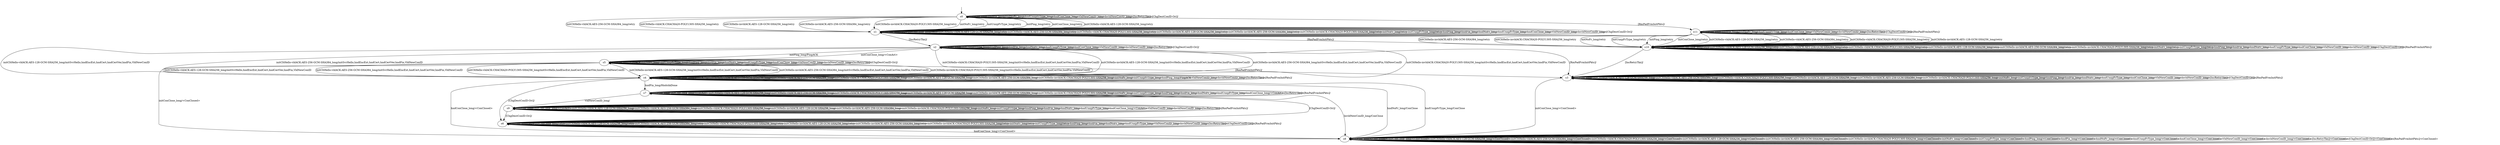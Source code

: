 digraph "../results/quiclyModels/quicly-BWR-lCS-0/learnedModel" {
s0 [label=s0];
s1 [label=s1];
s2 [label=s2];
s3 [label=s3];
s4 [label=s4];
s5 [label=s5];
s6 [label=s6];
s7 [label=s7];
s8 [label=s8];
s9 [label=s9];
s10 [label=s10];
s11 [label=s11];
s0 -> s1  [label="initPing_long/retry "];
s0 -> s1  [label="initConClose_long/retry "];
s0 -> s1  [label="initCltHello-vldACK:AES-128-GCM-SHA256_long/retry "];
s0 -> s1  [label="initCltHello-vldACK:AES-256-GCM-SHA384_long/retry "];
s0 -> s1  [label="initCltHello-vldACK:CHACHA20-POLY1305-SHA256_long/retry "];
s0 -> s1  [label="initCltHello-invldACK:AES-128-GCM-SHA256_long/retry "];
s0 -> s1  [label="initCltHello-invldACK:AES-256-GCM-SHA384_long/retry "];
s0 -> s1  [label="initCltHello-invldACK:CHACHA20-POLY1305-SHA256_long/retry "];
s0 -> s1  [label="initNoFr_long/retry "];
s0 -> s1  [label="initUnxpFrType_long/retry "];
s0 -> s0  [label="hndPing_long/ "];
s0 -> s0  [label="hndFin_long/ "];
s0 -> s0  [label="hndNoFr_long/ "];
s0 -> s0  [label="hndUnxpFrType_long/ "];
s0 -> s0  [label="hndConClose_long/ "];
s0 -> s0  [label="VldNewConID_long/ "];
s0 -> s0  [label="InvldNewConID_long/ "];
s0 -> s0  [label="[IncRetryTkn]/ "];
s0 -> s0  [label="[ChgDestConID-Ori]/ "];
s0 -> s11  [label="[RmPadFrmInitPkts]/ "];
s1 -> s1  [label="initPing_long/retry "];
s1 -> s1  [label="initConClose_long/retry "];
s1 -> s1  [label="initCltHello-vldACK:AES-128-GCM-SHA256_long/retry "];
s1 -> s1  [label="initCltHello-vldACK:AES-256-GCM-SHA384_long/retry "];
s1 -> s1  [label="initCltHello-vldACK:CHACHA20-POLY1305-SHA256_long/retry "];
s1 -> s1  [label="initCltHello-invldACK:AES-128-GCM-SHA256_long/retry "];
s1 -> s1  [label="initCltHello-invldACK:AES-256-GCM-SHA384_long/retry "];
s1 -> s1  [label="initCltHello-invldACK:CHACHA20-POLY1305-SHA256_long/retry "];
s1 -> s1  [label="initNoFr_long/retry "];
s1 -> s1  [label="initUnxpFrType_long/retry "];
s1 -> s1  [label="hndPing_long/ "];
s1 -> s1  [label="hndFin_long/ "];
s1 -> s1  [label="hndNoFr_long/ "];
s1 -> s1  [label="hndUnxpFrType_long/ "];
s1 -> s1  [label="hndConClose_long/ "];
s1 -> s1  [label="VldNewConID_long/ "];
s1 -> s1  [label="InvldNewConID_long/ "];
s1 -> s2  [label="[IncRetryTkn]/ "];
s1 -> s1  [label="[ChgDestConID-Ori]/ "];
s1 -> s10  [label="[RmPadFrmInitPkts]/ "];
s2 -> s5  [label="initPing_long/PingACK "];
s2 -> s5  [label="initConClose_long/<ConAct> "];
s2 -> s4  [label="initCltHello-vldACK:AES-128-GCM-SHA256_long/initSvrHello,hndEncExt,hndCert,hndCertVer,hndFin,VldNewConID "];
s2 -> s4  [label="initCltHello-vldACK:AES-256-GCM-SHA384_long/initSvrHello,hndEncExt,hndCert,hndCertVer,hndFin,VldNewConID "];
s2 -> s4  [label="initCltHello-vldACK:CHACHA20-POLY1305-SHA256_long/initSvrHello,hndEncExt,hndCert,hndCertVer,hndFin,VldNewConID "];
s2 -> s4  [label="initCltHello-invldACK:AES-128-GCM-SHA256_long/initSvrHello,hndEncExt,hndCert,hndCertVer,hndFin,VldNewConID "];
s2 -> s4  [label="initCltHello-invldACK:AES-256-GCM-SHA384_long/initSvrHello,hndEncExt,hndCert,hndCertVer,hndFin,VldNewConID "];
s2 -> s4  [label="initCltHello-invldACK:CHACHA20-POLY1305-SHA256_long/initSvrHello,hndEncExt,hndCert,hndCertVer,hndFin,VldNewConID "];
s2 -> s2  [label="initNoFr_long/ "];
s2 -> s2  [label="initUnxpFrType_long/ "];
s2 -> s2  [label="hndPing_long/ "];
s2 -> s2  [label="hndFin_long/ "];
s2 -> s2  [label="hndNoFr_long/ "];
s2 -> s2  [label="hndUnxpFrType_long/ "];
s2 -> s2  [label="hndConClose_long/ "];
s2 -> s2  [label="VldNewConID_long/ "];
s2 -> s2  [label="InvldNewConID_long/ "];
s2 -> s2  [label="[IncRetryTkn]/ "];
s2 -> s2  [label="[ChgDestConID-Ori]/ "];
s2 -> s3  [label="[RmPadFrmInitPkts]/ "];
s3 -> s3  [label="initPing_long/ "];
s3 -> s8  [label="initConClose_long/<ConClosed> "];
s3 -> s3  [label="initCltHello-vldACK:AES-128-GCM-SHA256_long/ "];
s3 -> s3  [label="initCltHello-vldACK:AES-256-GCM-SHA384_long/ "];
s3 -> s3  [label="initCltHello-vldACK:CHACHA20-POLY1305-SHA256_long/ "];
s3 -> s3  [label="initCltHello-invldACK:AES-128-GCM-SHA256_long/ "];
s3 -> s3  [label="initCltHello-invldACK:AES-256-GCM-SHA384_long/ "];
s3 -> s3  [label="initCltHello-invldACK:CHACHA20-POLY1305-SHA256_long/ "];
s3 -> s3  [label="initNoFr_long/ "];
s3 -> s3  [label="initUnxpFrType_long/ "];
s3 -> s3  [label="hndPing_long/ "];
s3 -> s3  [label="hndFin_long/ "];
s3 -> s3  [label="hndNoFr_long/ "];
s3 -> s3  [label="hndUnxpFrType_long/ "];
s3 -> s3  [label="hndConClose_long/ "];
s3 -> s3  [label="VldNewConID_long/ "];
s3 -> s3  [label="InvldNewConID_long/ "];
s3 -> s3  [label="[IncRetryTkn]/ "];
s3 -> s3  [label="[ChgDestConID-Ori]/ "];
s3 -> s3  [label="[RmPadFrmInitPkts]/ "];
s4 -> s4  [label="initPing_long/ "];
s4 -> s4  [label="initConClose_long/<ConAct> "];
s4 -> s4  [label="initCltHello-vldACK:AES-128-GCM-SHA256_long/ "];
s4 -> s4  [label="initCltHello-vldACK:AES-256-GCM-SHA384_long/ "];
s4 -> s4  [label="initCltHello-vldACK:CHACHA20-POLY1305-SHA256_long/ "];
s4 -> s4  [label="initCltHello-invldACK:AES-128-GCM-SHA256_long/ "];
s4 -> s4  [label="initCltHello-invldACK:AES-256-GCM-SHA384_long/ "];
s4 -> s4  [label="initCltHello-invldACK:CHACHA20-POLY1305-SHA256_long/ "];
s4 -> s4  [label="initNoFr_long/ "];
s4 -> s4  [label="initUnxpFrType_long/ "];
s4 -> s4  [label="hndPing_long/PingACK "];
s4 -> s7  [label="hndFin_long/HndshkDone "];
s4 -> s8  [label="hndNoFr_long/ConClose "];
s4 -> s8  [label="hndUnxpFrType_long/ConClose "];
s4 -> s8  [label="hndConClose_long/<ConClosed> "];
s4 -> s4  [label="VldNewConID_long/ "];
s4 -> s4  [label="InvldNewConID_long/ "];
s4 -> s4  [label="[IncRetryTkn]/ "];
s4 -> s6  [label="[ChgDestConID-Ori]/ "];
s4 -> s4  [label="[RmPadFrmInitPkts]/ "];
s5 -> s5  [label="initPing_long/PingACK "];
s5 -> s8  [label="initConClose_long/<ConClosed> "];
s5 -> s4  [label="initCltHello-vldACK:AES-128-GCM-SHA256_long/initSvrHello,hndEncExt,hndCert,hndCertVer,hndFin,VldNewConID "];
s5 -> s4  [label="initCltHello-vldACK:AES-256-GCM-SHA384_long/initSvrHello,hndEncExt,hndCert,hndCertVer,hndFin,VldNewConID "];
s5 -> s4  [label="initCltHello-vldACK:CHACHA20-POLY1305-SHA256_long/initSvrHello,hndEncExt,hndCert,hndCertVer,hndFin,VldNewConID "];
s5 -> s4  [label="initCltHello-invldACK:AES-128-GCM-SHA256_long/initSvrHello,hndEncExt,hndCert,hndCertVer,hndFin,VldNewConID "];
s5 -> s4  [label="initCltHello-invldACK:AES-256-GCM-SHA384_long/initSvrHello,hndEncExt,hndCert,hndCertVer,hndFin,VldNewConID "];
s5 -> s4  [label="initCltHello-invldACK:CHACHA20-POLY1305-SHA256_long/initSvrHello,hndEncExt,hndCert,hndCertVer,hndFin,VldNewConID "];
s5 -> s5  [label="initNoFr_long/ "];
s5 -> s5  [label="initUnxpFrType_long/ "];
s5 -> s5  [label="hndPing_long/ "];
s5 -> s5  [label="hndFin_long/ "];
s5 -> s5  [label="hndNoFr_long/ "];
s5 -> s5  [label="hndUnxpFrType_long/ "];
s5 -> s5  [label="hndConClose_long/ "];
s5 -> s5  [label="VldNewConID_long/ "];
s5 -> s5  [label="InvldNewConID_long/ "];
s5 -> s5  [label="[IncRetryTkn]/ "];
s5 -> s5  [label="[ChgDestConID-Ori]/ "];
s5 -> s3  [label="[RmPadFrmInitPkts]/ "];
s6 -> s6  [label="initPing_long/retry "];
s6 -> s6  [label="initConClose_long/retry "];
s6 -> s6  [label="initCltHello-vldACK:AES-128-GCM-SHA256_long/retry "];
s6 -> s6  [label="initCltHello-vldACK:AES-256-GCM-SHA384_long/retry "];
s6 -> s6  [label="initCltHello-vldACK:CHACHA20-POLY1305-SHA256_long/retry "];
s6 -> s6  [label="initCltHello-invldACK:AES-128-GCM-SHA256_long/retry "];
s6 -> s6  [label="initCltHello-invldACK:AES-256-GCM-SHA384_long/retry "];
s6 -> s6  [label="initCltHello-invldACK:CHACHA20-POLY1305-SHA256_long/retry "];
s6 -> s6  [label="initNoFr_long/retry "];
s6 -> s6  [label="initUnxpFrType_long/retry "];
s6 -> s6  [label="hndPing_long/ "];
s6 -> s6  [label="hndFin_long/ "];
s6 -> s6  [label="hndNoFr_long/ "];
s6 -> s6  [label="hndUnxpFrType_long/ "];
s6 -> s8  [label="hndConClose_long/<ConClosed> "];
s6 -> s6  [label="VldNewConID_long/ "];
s6 -> s6  [label="InvldNewConID_long/ "];
s6 -> s6  [label="[IncRetryTkn]/ "];
s6 -> s6  [label="[ChgDestConID-Ori]/ "];
s6 -> s6  [label="[RmPadFrmInitPkts]/ "];
s7 -> s7  [label="initPing_long/ "];
s7 -> s7  [label="initConClose_long/<ConAct> "];
s7 -> s7  [label="initCltHello-vldACK:AES-128-GCM-SHA256_long/ "];
s7 -> s7  [label="initCltHello-vldACK:AES-256-GCM-SHA384_long/ "];
s7 -> s7  [label="initCltHello-vldACK:CHACHA20-POLY1305-SHA256_long/ "];
s7 -> s7  [label="initCltHello-invldACK:AES-128-GCM-SHA256_long/ "];
s7 -> s7  [label="initCltHello-invldACK:AES-256-GCM-SHA384_long/ "];
s7 -> s7  [label="initCltHello-invldACK:CHACHA20-POLY1305-SHA256_long/ "];
s7 -> s7  [label="initNoFr_long/ "];
s7 -> s7  [label="initUnxpFrType_long/ "];
s7 -> s7  [label="hndPing_long/ "];
s7 -> s7  [label="hndFin_long/ "];
s7 -> s7  [label="hndNoFr_long/ "];
s7 -> s7  [label="hndUnxpFrType_long/ "];
s7 -> s7  [label="hndConClose_long/<ConAct> "];
s7 -> s9  [label="VldNewConID_long/ "];
s7 -> s8  [label="InvldNewConID_long/ConClose "];
s7 -> s7  [label="[IncRetryTkn]/ "];
s7 -> s6  [label="[ChgDestConID-Ori]/ "];
s7 -> s7  [label="[RmPadFrmInitPkts]/ "];
s8 -> s8  [label="initPing_long/<ConClosed> "];
s8 -> s8  [label="initConClose_long/<ConClosed> "];
s8 -> s8  [label="initCltHello-vldACK:AES-128-GCM-SHA256_long/<ConClosed> "];
s8 -> s8  [label="initCltHello-vldACK:AES-256-GCM-SHA384_long/<ConClosed> "];
s8 -> s8  [label="initCltHello-vldACK:CHACHA20-POLY1305-SHA256_long/<ConClosed> "];
s8 -> s8  [label="initCltHello-invldACK:AES-128-GCM-SHA256_long/<ConClosed> "];
s8 -> s8  [label="initCltHello-invldACK:AES-256-GCM-SHA384_long/<ConClosed> "];
s8 -> s8  [label="initCltHello-invldACK:CHACHA20-POLY1305-SHA256_long/<ConClosed> "];
s8 -> s8  [label="initNoFr_long/<ConClosed> "];
s8 -> s8  [label="initUnxpFrType_long/<ConClosed> "];
s8 -> s8  [label="hndPing_long/<ConClosed> "];
s8 -> s8  [label="hndFin_long/<ConClosed> "];
s8 -> s8  [label="hndNoFr_long/<ConClosed> "];
s8 -> s8  [label="hndUnxpFrType_long/<ConClosed> "];
s8 -> s8  [label="hndConClose_long/<ConClosed> "];
s8 -> s8  [label="VldNewConID_long/<ConClosed> "];
s8 -> s8  [label="InvldNewConID_long/<ConClosed> "];
s8 -> s8  [label="[IncRetryTkn]/<ConClosed> "];
s8 -> s8  [label="[ChgDestConID-Ori]/<ConClosed> "];
s8 -> s8  [label="[RmPadFrmInitPkts]/<ConClosed> "];
s9 -> s9  [label="initPing_long/ "];
s9 -> s9  [label="initConClose_long/<ConAct> "];
s9 -> s9  [label="initCltHello-vldACK:AES-128-GCM-SHA256_long/ "];
s9 -> s9  [label="initCltHello-vldACK:AES-256-GCM-SHA384_long/ "];
s9 -> s9  [label="initCltHello-vldACK:CHACHA20-POLY1305-SHA256_long/ "];
s9 -> s9  [label="initCltHello-invldACK:AES-128-GCM-SHA256_long/ "];
s9 -> s9  [label="initCltHello-invldACK:AES-256-GCM-SHA384_long/ "];
s9 -> s9  [label="initCltHello-invldACK:CHACHA20-POLY1305-SHA256_long/ "];
s9 -> s9  [label="initNoFr_long/ "];
s9 -> s9  [label="initUnxpFrType_long/ "];
s9 -> s9  [label="hndPing_long/ "];
s9 -> s9  [label="hndFin_long/ "];
s9 -> s9  [label="hndNoFr_long/ "];
s9 -> s9  [label="hndUnxpFrType_long/ "];
s9 -> s9  [label="hndConClose_long/<ConAct> "];
s9 -> s9  [label="VldNewConID_long/ "];
s9 -> s9  [label="InvldNewConID_long/ "];
s9 -> s9  [label="[IncRetryTkn]/ "];
s9 -> s6  [label="[ChgDestConID-Ori]/ "];
s9 -> s9  [label="[RmPadFrmInitPkts]/ "];
s10 -> s10  [label="initPing_long/retry "];
s10 -> s10  [label="initConClose_long/retry "];
s10 -> s10  [label="initCltHello-vldACK:AES-128-GCM-SHA256_long/retry "];
s10 -> s10  [label="initCltHello-vldACK:AES-256-GCM-SHA384_long/retry "];
s10 -> s10  [label="initCltHello-vldACK:CHACHA20-POLY1305-SHA256_long/retry "];
s10 -> s10  [label="initCltHello-invldACK:AES-128-GCM-SHA256_long/retry "];
s10 -> s10  [label="initCltHello-invldACK:AES-256-GCM-SHA384_long/retry "];
s10 -> s10  [label="initCltHello-invldACK:CHACHA20-POLY1305-SHA256_long/retry "];
s10 -> s10  [label="initNoFr_long/retry "];
s10 -> s10  [label="initUnxpFrType_long/retry "];
s10 -> s10  [label="hndPing_long/ "];
s10 -> s10  [label="hndFin_long/ "];
s10 -> s10  [label="hndNoFr_long/ "];
s10 -> s10  [label="hndUnxpFrType_long/ "];
s10 -> s10  [label="hndConClose_long/ "];
s10 -> s10  [label="VldNewConID_long/ "];
s10 -> s10  [label="InvldNewConID_long/ "];
s10 -> s3  [label="[IncRetryTkn]/ "];
s10 -> s10  [label="[ChgDestConID-Ori]/ "];
s10 -> s10  [label="[RmPadFrmInitPkts]/ "];
s11 -> s10  [label="initPing_long/retry "];
s11 -> s10  [label="initConClose_long/retry "];
s11 -> s10  [label="initCltHello-vldACK:AES-128-GCM-SHA256_long/retry "];
s11 -> s10  [label="initCltHello-vldACK:AES-256-GCM-SHA384_long/retry "];
s11 -> s10  [label="initCltHello-vldACK:CHACHA20-POLY1305-SHA256_long/retry "];
s11 -> s10  [label="initCltHello-invldACK:AES-128-GCM-SHA256_long/retry "];
s11 -> s10  [label="initCltHello-invldACK:AES-256-GCM-SHA384_long/retry "];
s11 -> s10  [label="initCltHello-invldACK:CHACHA20-POLY1305-SHA256_long/retry "];
s11 -> s10  [label="initNoFr_long/retry "];
s11 -> s10  [label="initUnxpFrType_long/retry "];
s11 -> s11  [label="hndPing_long/ "];
s11 -> s11  [label="hndFin_long/ "];
s11 -> s11  [label="hndNoFr_long/ "];
s11 -> s11  [label="hndUnxpFrType_long/ "];
s11 -> s11  [label="hndConClose_long/ "];
s11 -> s11  [label="VldNewConID_long/ "];
s11 -> s11  [label="InvldNewConID_long/ "];
s11 -> s11  [label="[IncRetryTkn]/ "];
s11 -> s11  [label="[ChgDestConID-Ori]/ "];
s11 -> s11  [label="[RmPadFrmInitPkts]/ "];
__start0 [label="", shape=none];
__start0 -> s0  [label=""];
}
